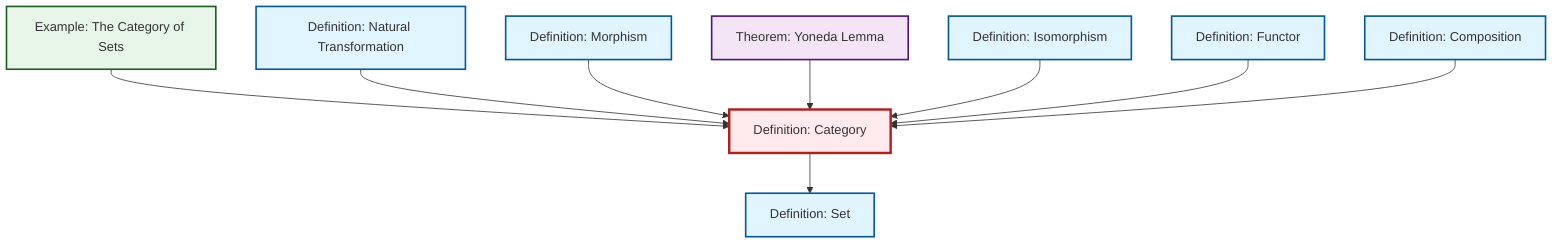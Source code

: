 graph TD
    classDef definition fill:#e1f5fe,stroke:#01579b,stroke-width:2px
    classDef theorem fill:#f3e5f5,stroke:#4a148c,stroke-width:2px
    classDef axiom fill:#fff3e0,stroke:#e65100,stroke-width:2px
    classDef example fill:#e8f5e9,stroke:#1b5e20,stroke-width:2px
    classDef current fill:#ffebee,stroke:#b71c1c,stroke-width:3px
    def-functor["Definition: Functor"]:::definition
    def-morphism["Definition: Morphism"]:::definition
    def-composition["Definition: Composition"]:::definition
    thm-yoneda["Theorem: Yoneda Lemma"]:::theorem
    ex-set-category["Example: The Category of Sets"]:::example
    def-set["Definition: Set"]:::definition
    def-isomorphism["Definition: Isomorphism"]:::definition
    def-natural-transformation["Definition: Natural Transformation"]:::definition
    def-category["Definition: Category"]:::definition
    ex-set-category --> def-category
    def-natural-transformation --> def-category
    def-category --> def-set
    def-morphism --> def-category
    thm-yoneda --> def-category
    def-isomorphism --> def-category
    def-functor --> def-category
    def-composition --> def-category
    class def-category current